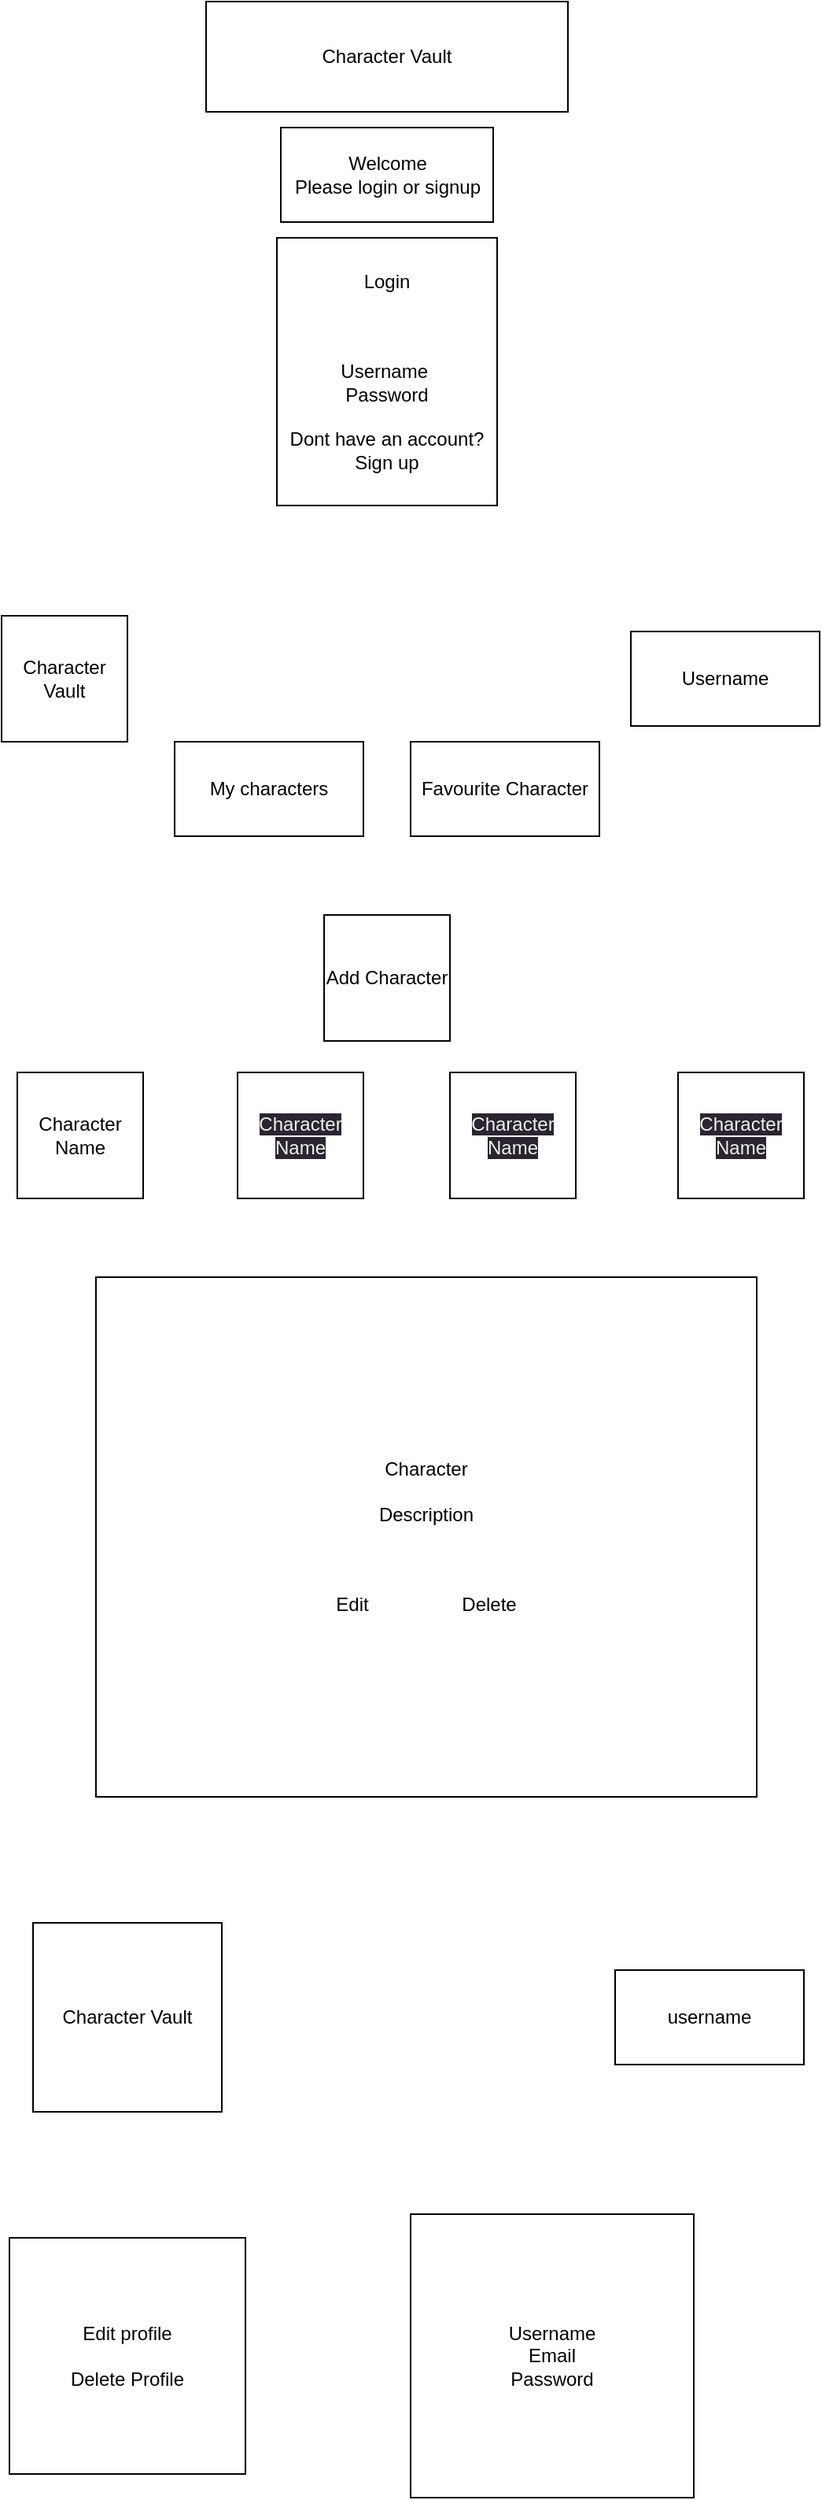<mxfile>
    <diagram id="hgHgNKeI3e1wrAl5_SSU" name="Page-1">
        <mxGraphModel dx="561" dy="505" grid="1" gridSize="10" guides="1" tooltips="1" connect="1" arrows="1" fold="1" page="1" pageScale="1" pageWidth="850" pageHeight="1100" math="0" shadow="0">
            <root>
                <mxCell id="0"/>
                <mxCell id="1" parent="0"/>
                <mxCell id="2" value="Character Vault" style="rounded=0;whiteSpace=wrap;html=1;" parent="1" vertex="1">
                    <mxGeometry x="180" y="30" width="230" height="70" as="geometry"/>
                </mxCell>
                <mxCell id="3" value="Login&lt;br&gt;&lt;br&gt;&lt;br&gt;&lt;br&gt;Username&amp;nbsp;&lt;br&gt;Password&lt;br&gt;&lt;br&gt;Dont have an account? Sign up" style="rounded=0;whiteSpace=wrap;html=1;" parent="1" vertex="1">
                    <mxGeometry x="225" y="180" width="140" height="170" as="geometry"/>
                </mxCell>
                <mxCell id="4" value="Welcome&lt;br&gt;Please login or signup" style="rounded=0;whiteSpace=wrap;html=1;" parent="1" vertex="1">
                    <mxGeometry x="227.5" y="110" width="135" height="60" as="geometry"/>
                </mxCell>
                <mxCell id="5" value="Character Vault" style="whiteSpace=wrap;html=1;aspect=fixed;" parent="1" vertex="1">
                    <mxGeometry x="50" y="420" width="80" height="80" as="geometry"/>
                </mxCell>
                <mxCell id="7" value="Username" style="rounded=0;whiteSpace=wrap;html=1;" parent="1" vertex="1">
                    <mxGeometry x="450" y="430" width="120" height="60" as="geometry"/>
                </mxCell>
                <mxCell id="8" value="My characters" style="rounded=0;whiteSpace=wrap;html=1;" parent="1" vertex="1">
                    <mxGeometry x="160" y="500" width="120" height="60" as="geometry"/>
                </mxCell>
                <mxCell id="9" value="Favourite Character" style="rounded=0;whiteSpace=wrap;html=1;" parent="1" vertex="1">
                    <mxGeometry x="310" y="500" width="120" height="60" as="geometry"/>
                </mxCell>
                <mxCell id="10" value="Add Character" style="whiteSpace=wrap;html=1;aspect=fixed;" parent="1" vertex="1">
                    <mxGeometry x="255" y="610" width="80" height="80" as="geometry"/>
                </mxCell>
                <mxCell id="11" value="&lt;span style=&quot;color: rgb(240, 240, 240); font-family: Helvetica; font-size: 12px; font-style: normal; font-variant-ligatures: normal; font-variant-caps: normal; font-weight: 400; letter-spacing: normal; orphans: 2; text-align: center; text-indent: 0px; text-transform: none; widows: 2; word-spacing: 0px; -webkit-text-stroke-width: 0px; background-color: rgb(42, 37, 47); text-decoration-thickness: initial; text-decoration-style: initial; text-decoration-color: initial; float: none; display: inline !important;&quot;&gt;Character Name&lt;/span&gt;" style="whiteSpace=wrap;html=1;aspect=fixed;" parent="1" vertex="1">
                    <mxGeometry x="480" y="710" width="80" height="80" as="geometry"/>
                </mxCell>
                <mxCell id="12" value="&lt;span style=&quot;color: rgb(240, 240, 240); font-family: Helvetica; font-size: 12px; font-style: normal; font-variant-ligatures: normal; font-variant-caps: normal; font-weight: 400; letter-spacing: normal; orphans: 2; text-align: center; text-indent: 0px; text-transform: none; widows: 2; word-spacing: 0px; -webkit-text-stroke-width: 0px; background-color: rgb(42, 37, 47); text-decoration-thickness: initial; text-decoration-style: initial; text-decoration-color: initial; float: none; display: inline !important;&quot;&gt;Character Name&lt;/span&gt;" style="whiteSpace=wrap;html=1;aspect=fixed;" parent="1" vertex="1">
                    <mxGeometry x="335" y="710" width="80" height="80" as="geometry"/>
                </mxCell>
                <mxCell id="13" value="&lt;span style=&quot;color: rgb(240, 240, 240); font-family: Helvetica; font-size: 12px; font-style: normal; font-variant-ligatures: normal; font-variant-caps: normal; font-weight: 400; letter-spacing: normal; orphans: 2; text-align: center; text-indent: 0px; text-transform: none; widows: 2; word-spacing: 0px; -webkit-text-stroke-width: 0px; background-color: rgb(42, 37, 47); text-decoration-thickness: initial; text-decoration-style: initial; text-decoration-color: initial; float: none; display: inline !important;&quot;&gt;Character Name&lt;/span&gt;" style="whiteSpace=wrap;html=1;aspect=fixed;" parent="1" vertex="1">
                    <mxGeometry x="200" y="710" width="80" height="80" as="geometry"/>
                </mxCell>
                <mxCell id="14" value="Character Name" style="whiteSpace=wrap;html=1;aspect=fixed;" parent="1" vertex="1">
                    <mxGeometry x="60" y="710" width="80" height="80" as="geometry"/>
                </mxCell>
                <mxCell id="15" value="Character&lt;br&gt;&lt;br&gt;Description&lt;br&gt;&lt;br&gt;&lt;br&gt;&lt;br&gt;Edit&amp;nbsp;&lt;span style=&quot;white-space: pre;&quot;&gt;&#9;&lt;/span&gt;&lt;span style=&quot;white-space: pre;&quot;&gt;&#9;&lt;/span&gt;&lt;span style=&quot;white-space: pre;&quot;&gt;&#9;&lt;/span&gt;Delete" style="rounded=0;whiteSpace=wrap;html=1;" parent="1" vertex="1">
                    <mxGeometry x="110" y="840" width="420" height="330" as="geometry"/>
                </mxCell>
                <mxCell id="16" value="Character Vault" style="whiteSpace=wrap;html=1;aspect=fixed;" vertex="1" parent="1">
                    <mxGeometry x="70" y="1250" width="120" height="120" as="geometry"/>
                </mxCell>
                <mxCell id="17" value="username" style="rounded=0;whiteSpace=wrap;html=1;" vertex="1" parent="1">
                    <mxGeometry x="440" y="1280" width="120" height="60" as="geometry"/>
                </mxCell>
                <mxCell id="20" value="Edit profile&lt;br&gt;&lt;br&gt;Delete Profile" style="whiteSpace=wrap;html=1;aspect=fixed;" vertex="1" parent="1">
                    <mxGeometry x="55" y="1450" width="150" height="150" as="geometry"/>
                </mxCell>
                <mxCell id="21" value="Username&lt;br&gt;Email&lt;br&gt;Password" style="whiteSpace=wrap;html=1;aspect=fixed;" vertex="1" parent="1">
                    <mxGeometry x="310" y="1435" width="180" height="180" as="geometry"/>
                </mxCell>
            </root>
        </mxGraphModel>
    </diagram>
</mxfile>